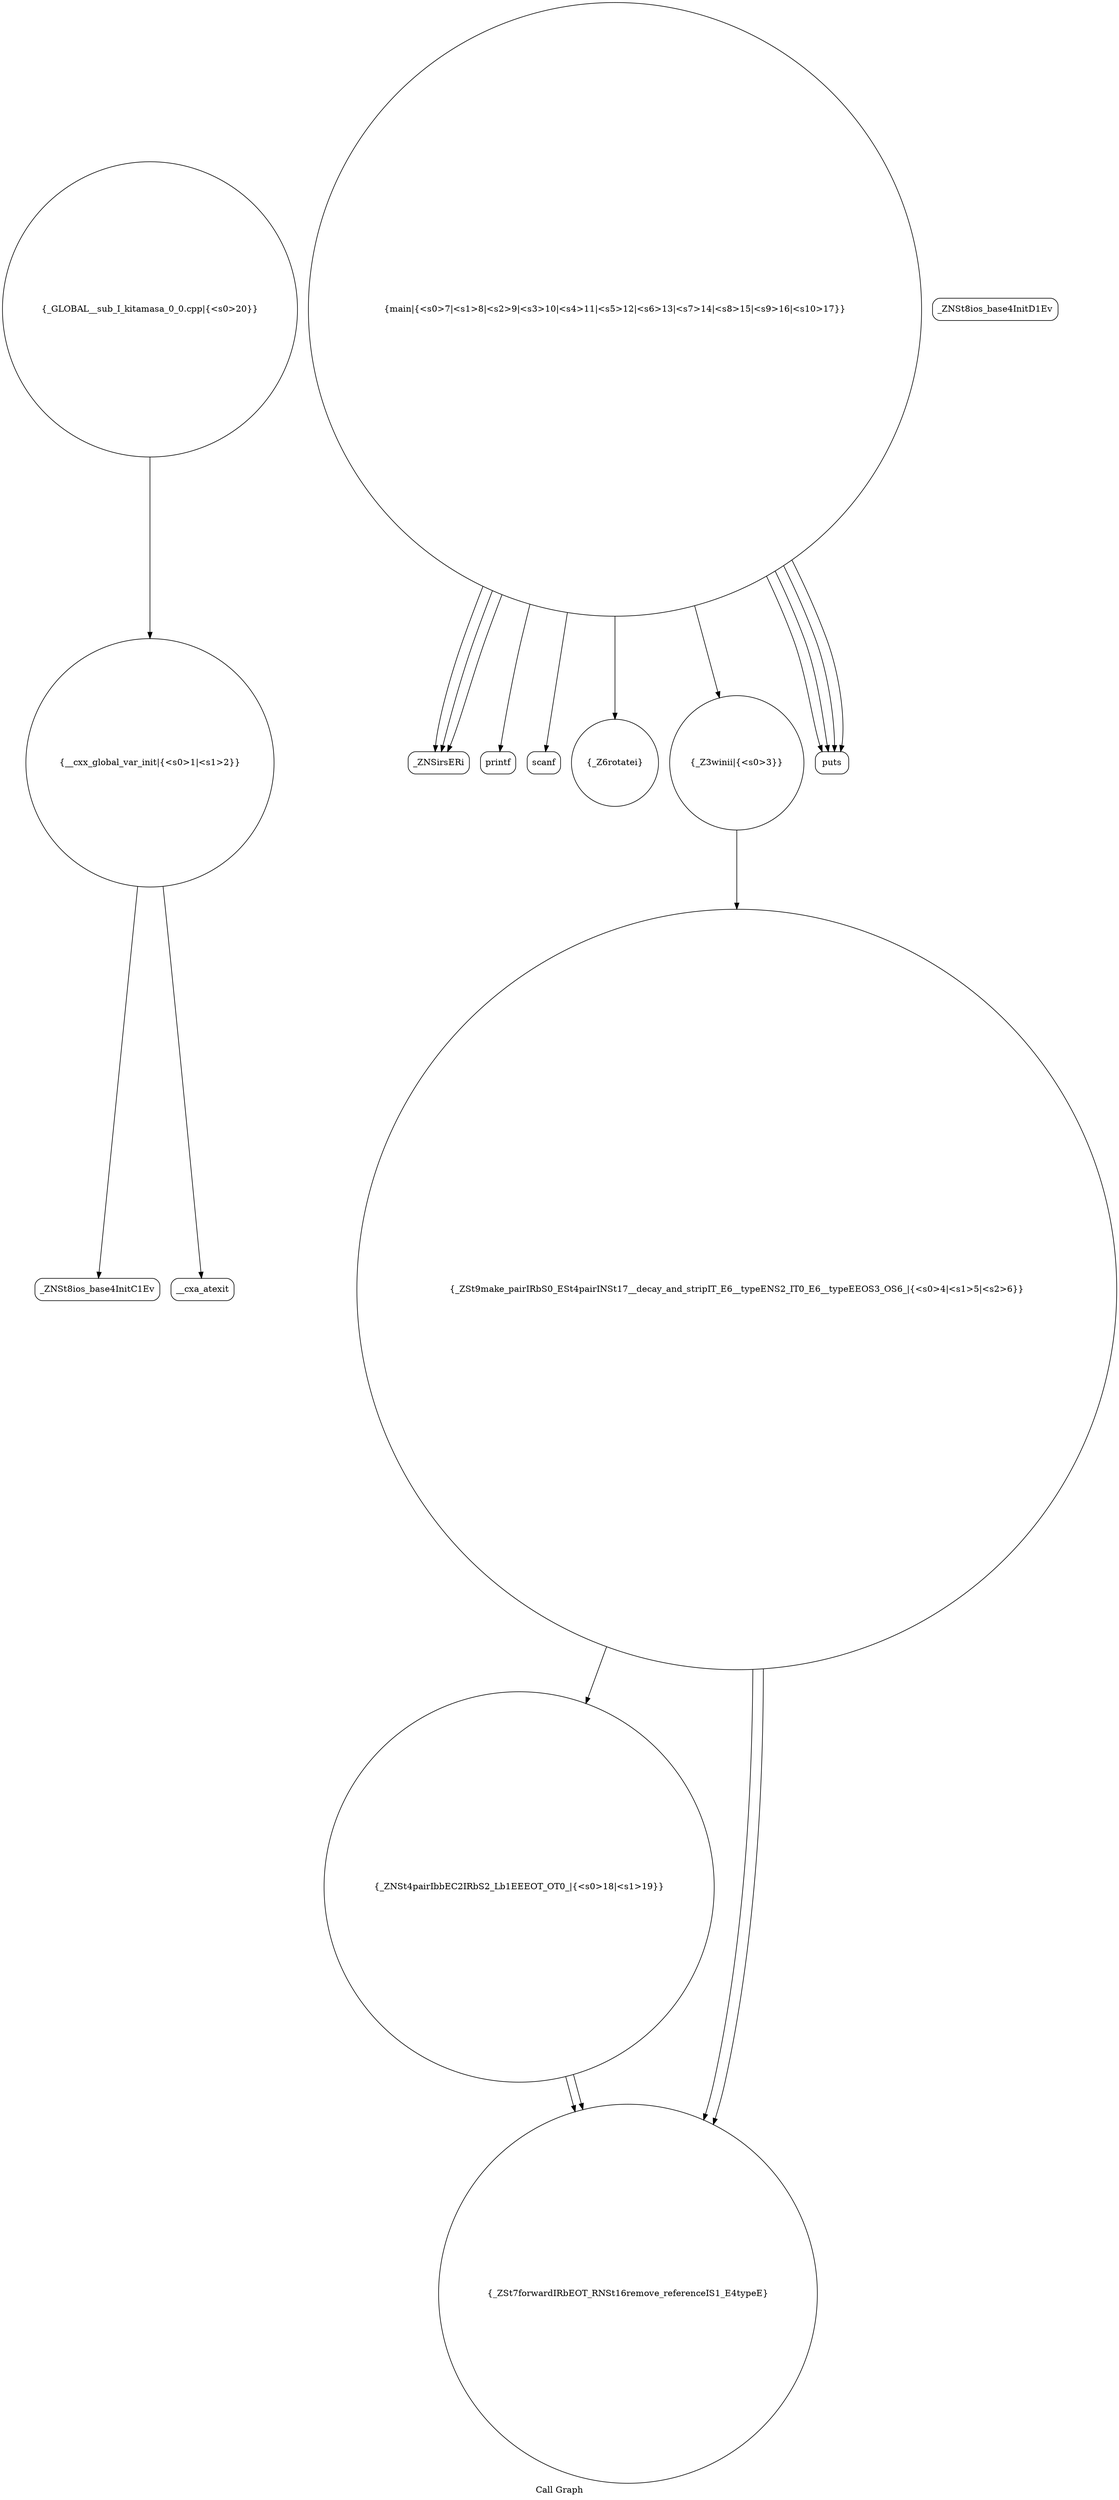 digraph "Call Graph" {
	label="Call Graph";

	Node0x561d7443cdb0 [shape=record,shape=circle,label="{__cxx_global_var_init|{<s0>1|<s1>2}}"];
	Node0x561d7443cdb0:s0 -> Node0x561d7443d240[color=black];
	Node0x561d7443cdb0:s1 -> Node0x561d7443d340[color=black];
	Node0x561d7443d540 [shape=record,shape=circle,label="{main|{<s0>7|<s1>8|<s2>9|<s3>10|<s4>11|<s5>12|<s6>13|<s7>14|<s8>15|<s9>16|<s10>17}}"];
	Node0x561d7443d540:s0 -> Node0x561d7443d5c0[color=black];
	Node0x561d7443d540:s1 -> Node0x561d7443d640[color=black];
	Node0x561d7443d540:s2 -> Node0x561d7443d5c0[color=black];
	Node0x561d7443d540:s3 -> Node0x561d7443d5c0[color=black];
	Node0x561d7443d540:s4 -> Node0x561d7443d6c0[color=black];
	Node0x561d7443d540:s5 -> Node0x561d7443d4c0[color=black];
	Node0x561d7443d540:s6 -> Node0x561d7443d3c0[color=black];
	Node0x561d7443d540:s7 -> Node0x561d7443d740[color=black];
	Node0x561d7443d540:s8 -> Node0x561d7443d740[color=black];
	Node0x561d7443d540:s9 -> Node0x561d7443d740[color=black];
	Node0x561d7443d540:s10 -> Node0x561d7443d740[color=black];
	Node0x561d7443d8c0 [shape=record,shape=circle,label="{_GLOBAL__sub_I_kitamasa_0_0.cpp|{<s0>20}}"];
	Node0x561d7443d8c0:s0 -> Node0x561d7443cdb0[color=black];
	Node0x561d7443d2c0 [shape=record,shape=Mrecord,label="{_ZNSt8ios_base4InitD1Ev}"];
	Node0x561d7443d640 [shape=record,shape=Mrecord,label="{printf}"];
	Node0x561d7443d3c0 [shape=record,shape=circle,label="{_Z3winii|{<s0>3}}"];
	Node0x561d7443d3c0:s0 -> Node0x561d7443d440[color=black];
	Node0x561d7443d740 [shape=record,shape=Mrecord,label="{puts}"];
	Node0x561d7443d4c0 [shape=record,shape=circle,label="{_Z6rotatei}"];
	Node0x561d7443d840 [shape=record,shape=circle,label="{_ZNSt4pairIbbEC2IRbS2_Lb1EEEOT_OT0_|{<s0>18|<s1>19}}"];
	Node0x561d7443d840:s0 -> Node0x561d7443d7c0[color=black];
	Node0x561d7443d840:s1 -> Node0x561d7443d7c0[color=black];
	Node0x561d7443d240 [shape=record,shape=Mrecord,label="{_ZNSt8ios_base4InitC1Ev}"];
	Node0x561d7443d5c0 [shape=record,shape=Mrecord,label="{_ZNSirsERi}"];
	Node0x561d7443d340 [shape=record,shape=Mrecord,label="{__cxa_atexit}"];
	Node0x561d7443d6c0 [shape=record,shape=Mrecord,label="{scanf}"];
	Node0x561d7443d440 [shape=record,shape=circle,label="{_ZSt9make_pairIRbS0_ESt4pairINSt17__decay_and_stripIT_E6__typeENS2_IT0_E6__typeEEOS3_OS6_|{<s0>4|<s1>5|<s2>6}}"];
	Node0x561d7443d440:s0 -> Node0x561d7443d7c0[color=black];
	Node0x561d7443d440:s1 -> Node0x561d7443d7c0[color=black];
	Node0x561d7443d440:s2 -> Node0x561d7443d840[color=black];
	Node0x561d7443d7c0 [shape=record,shape=circle,label="{_ZSt7forwardIRbEOT_RNSt16remove_referenceIS1_E4typeE}"];
}
